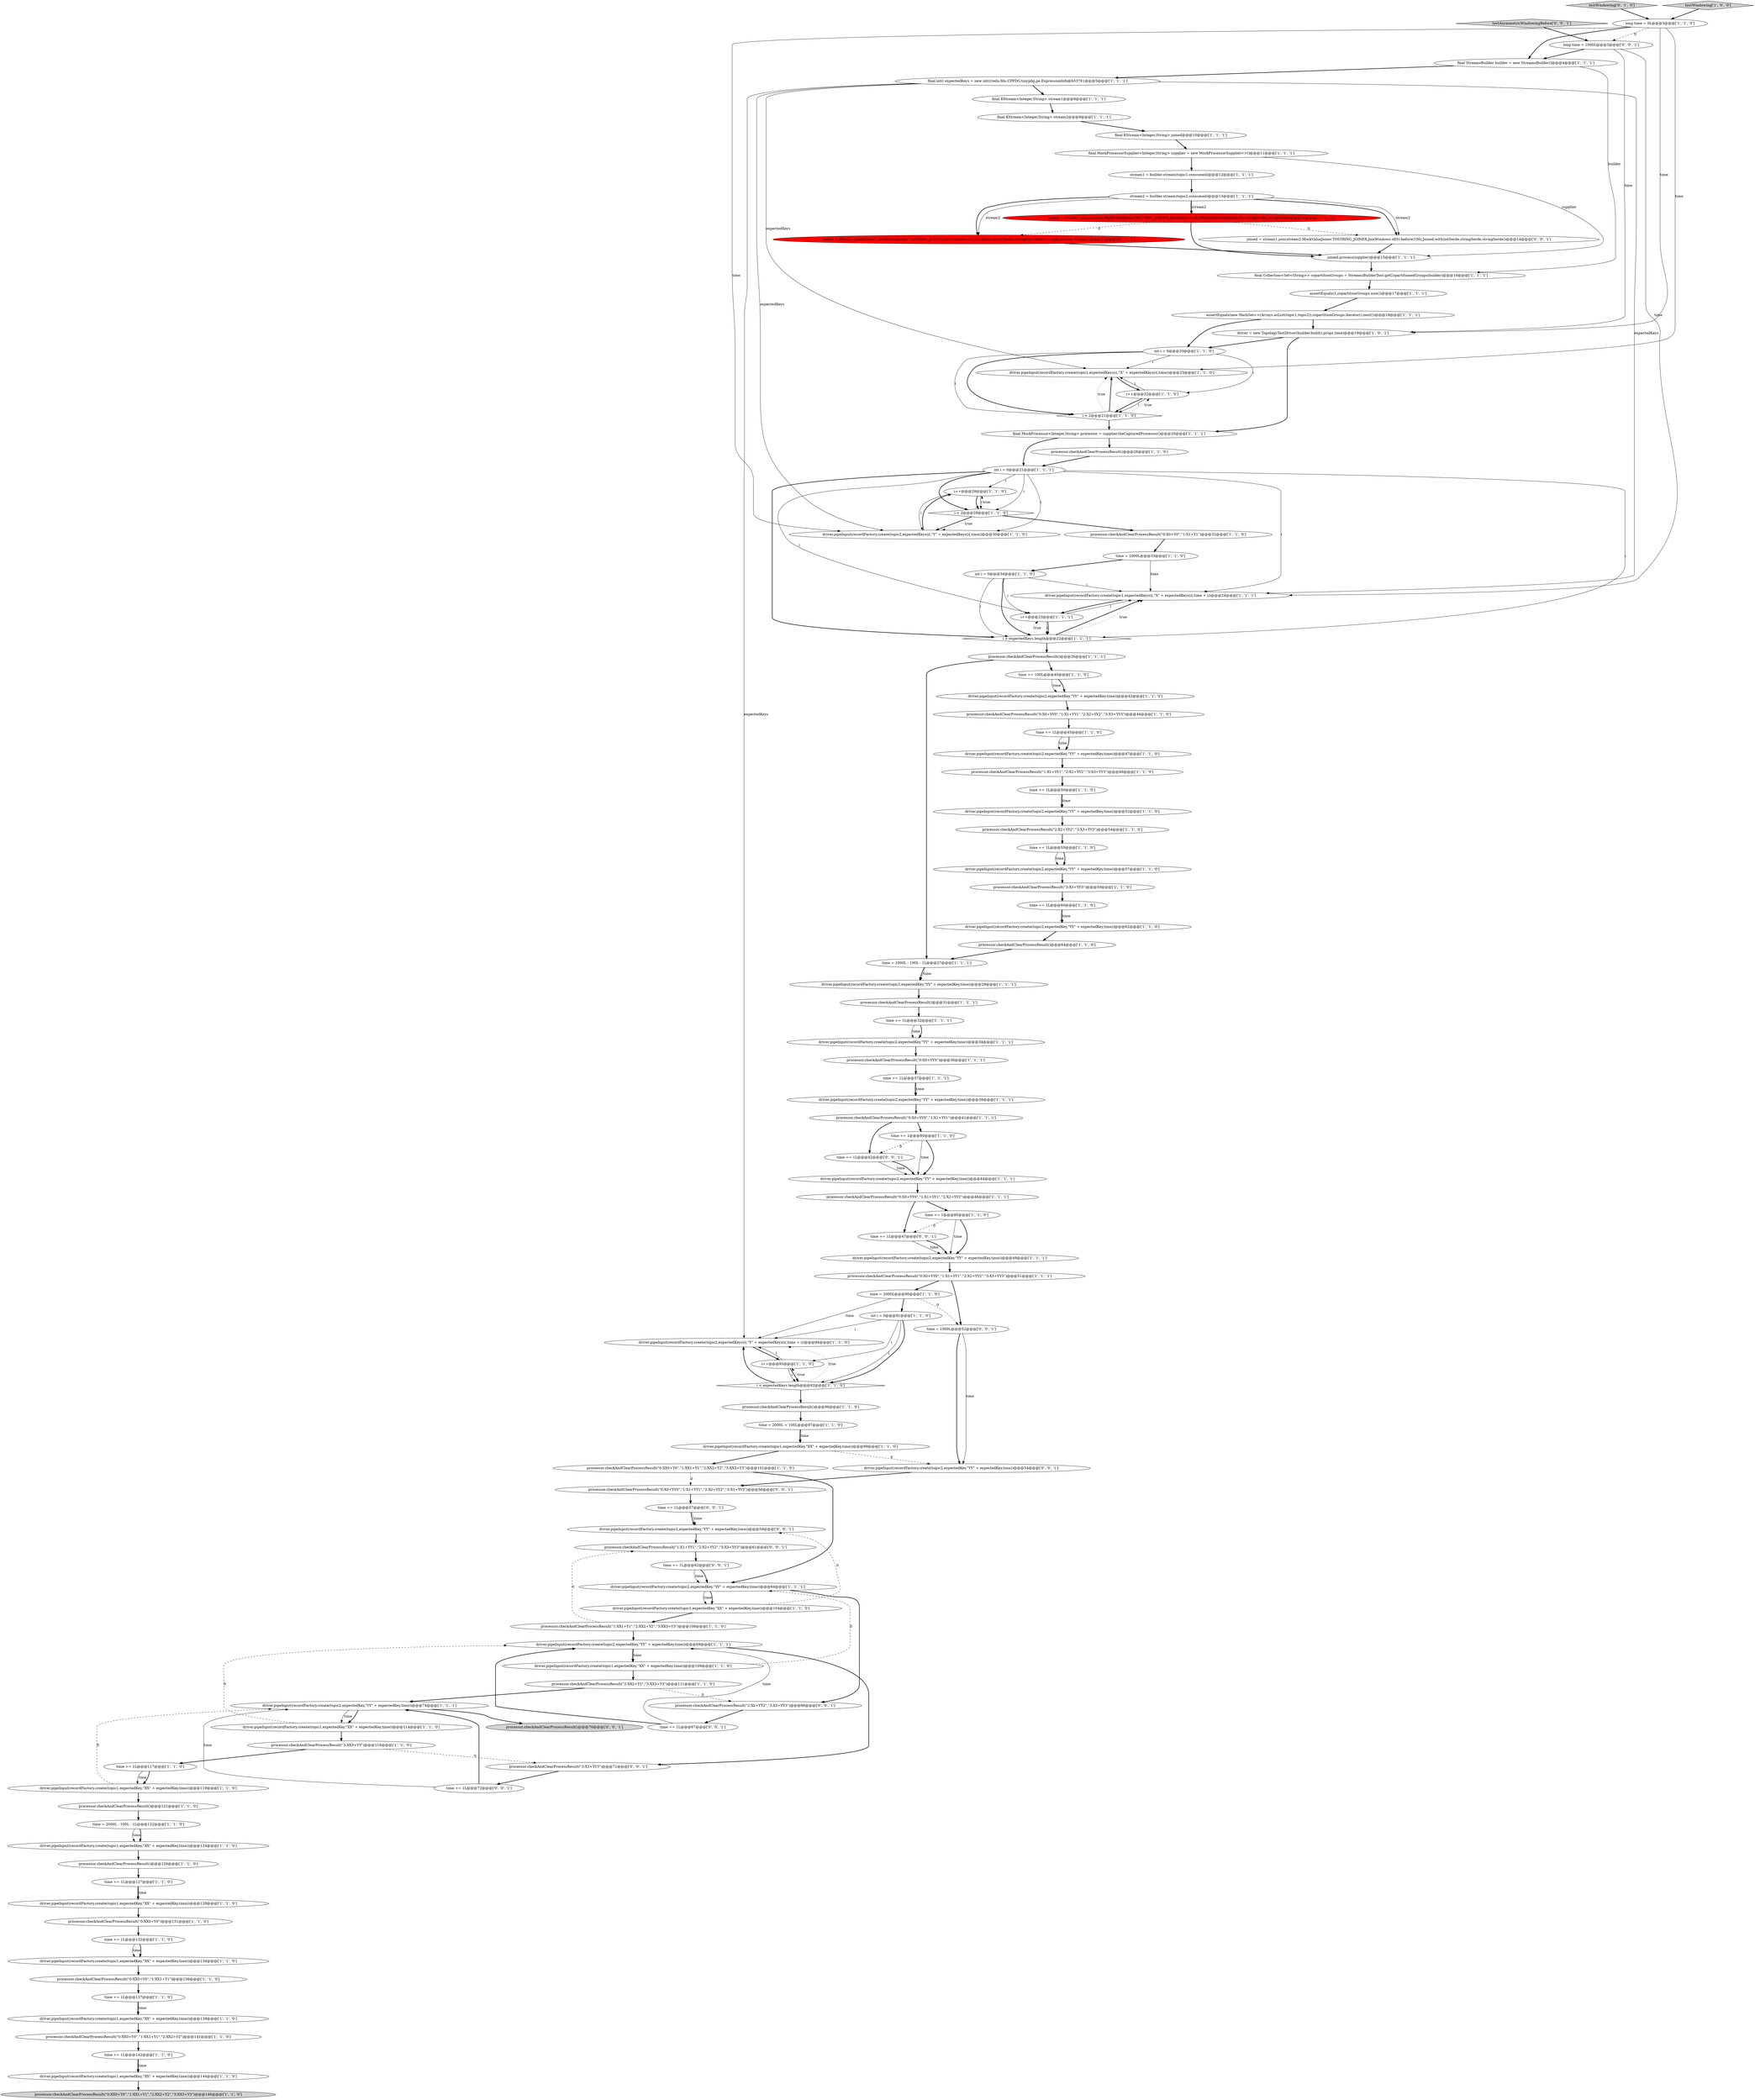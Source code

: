 digraph {
80 [style = filled, label = "final int(( expectedKeys = new int((((edu.fdu.CPPDG.tinypdg.pe.ExpressionInfo@b53761@@@5@@@['1', '1', '1']", fillcolor = white, shape = ellipse image = "AAA0AAABBB1BBB"];
103 [style = filled, label = "processor.checkAndClearProcessResult()@@@76@@@['0', '0', '1']", fillcolor = lightgray, shape = ellipse image = "AAA0AAABBB3BBB"];
57 [style = filled, label = "time += 1L@@@137@@@['1', '1', '0']", fillcolor = white, shape = ellipse image = "AAA0AAABBB1BBB"];
11 [style = filled, label = "time += 1L@@@127@@@['1', '1', '0']", fillcolor = white, shape = ellipse image = "AAA0AAABBB1BBB"];
83 [style = filled, label = "final KStream<Integer,String> stream2@@@9@@@['1', '1', '1']", fillcolor = white, shape = ellipse image = "AAA0AAABBB1BBB"];
17 [style = filled, label = "assertEquals(new HashSet<>(Arrays.asList(topic1,topic2)),copartitionGroups.iterator().next())@@@18@@@['1', '1', '1']", fillcolor = white, shape = ellipse image = "AAA0AAABBB1BBB"];
1 [style = filled, label = "processor.checkAndClearProcessResult(\"0:X0+YY0\",\"1:X1+YY1\",\"2:X2+YY2\")@@@46@@@['1', '1', '1']", fillcolor = white, shape = ellipse image = "AAA0AAABBB1BBB"];
65 [style = filled, label = "driver.pipeInput(recordFactory.create(topic1,expectedKey,\"XX\" + expectedKey,time))@@@124@@@['1', '1', '0']", fillcolor = white, shape = ellipse image = "AAA0AAABBB1BBB"];
88 [style = filled, label = "joined = stream1.join(stream2,MockValueJoiner.TOSTRING_JOINER,JoinWindows.of(100),Joined.with(intSerde,stringSerde,stringSerde))@@@14@@@['1', '0', '0']", fillcolor = red, shape = ellipse image = "AAA1AAABBB1BBB"];
73 [style = filled, label = "assertEquals(1,copartitionGroups.size())@@@17@@@['1', '1', '1']", fillcolor = white, shape = ellipse image = "AAA0AAABBB1BBB"];
85 [style = filled, label = "time += 1L@@@50@@@['1', '1', '0']", fillcolor = white, shape = ellipse image = "AAA0AAABBB1BBB"];
31 [style = filled, label = "final MockProcessor<Integer,String> processor = supplier.theCapturedProcessor()@@@20@@@['1', '1', '1']", fillcolor = white, shape = ellipse image = "AAA0AAABBB1BBB"];
93 [style = filled, label = "i++@@@29@@@['1', '1', '0']", fillcolor = white, shape = ellipse image = "AAA0AAABBB1BBB"];
25 [style = filled, label = "driver.pipeInput(recordFactory.create(topic1,expectedKey,\"XX\" + expectedKey,time))@@@144@@@['1', '1', '0']", fillcolor = white, shape = ellipse image = "AAA0AAABBB1BBB"];
72 [style = filled, label = "final KStream<Integer,String> joined@@@10@@@['1', '1', '1']", fillcolor = white, shape = ellipse image = "AAA0AAABBB1BBB"];
90 [style = filled, label = "processor.checkAndClearProcessResult(\"2:XX2+Y2\",\"3:XX3+Y3\")@@@111@@@['1', '1', '0']", fillcolor = white, shape = ellipse image = "AAA0AAABBB1BBB"];
23 [style = filled, label = "processor.checkAndClearProcessResult()@@@26@@@['1', '1', '0']", fillcolor = white, shape = ellipse image = "AAA0AAABBB1BBB"];
96 [style = filled, label = "driver.pipeInput(recordFactory.create(topic1,expectedKeys(i(,\"X\" + expectedKeys(i(,time + i))@@@24@@@['1', '1', '1']", fillcolor = white, shape = ellipse image = "AAA0AAABBB1BBB"];
100 [style = filled, label = "testWindowing['0', '1', '0']", fillcolor = lightgray, shape = diamond image = "AAA0AAABBB2BBB"];
92 [style = filled, label = "processor.checkAndClearProcessResult(\"0:X0+YY0\",\"1:X1+YY1\",\"2:X2+YY2\",\"3:X3+YY3\")@@@44@@@['1', '1', '0']", fillcolor = white, shape = ellipse image = "AAA0AAABBB1BBB"];
91 [style = filled, label = "driver.pipeInput(recordFactory.create(topic2,expectedKey,\"YY\" + expectedKey,time))@@@47@@@['1', '1', '0']", fillcolor = white, shape = ellipse image = "AAA0AAABBB1BBB"];
59 [style = filled, label = "time += 1L@@@132@@@['1', '1', '0']", fillcolor = white, shape = ellipse image = "AAA0AAABBB1BBB"];
94 [style = filled, label = "processor.checkAndClearProcessResult(\"0:X0+YY0\",\"1:X1+YY1\",\"2:X2+YY2\",\"3:X3+YY3\")@@@51@@@['1', '1', '1']", fillcolor = white, shape = ellipse image = "AAA0AAABBB1BBB"];
54 [style = filled, label = "final MockProcessorSupplier<Integer,String> supplier = new MockProcessorSupplier<>()@@@11@@@['1', '1', '1']", fillcolor = white, shape = ellipse image = "AAA0AAABBB1BBB"];
9 [style = filled, label = "time = 2000L + 100L@@@97@@@['1', '1', '0']", fillcolor = white, shape = ellipse image = "AAA0AAABBB1BBB"];
7 [style = filled, label = "driver.pipeInput(recordFactory.create(topic1,expectedKey,\"XX\" + expectedKey,time))@@@119@@@['1', '1', '0']", fillcolor = white, shape = ellipse image = "AAA0AAABBB1BBB"];
62 [style = filled, label = "driver.pipeInput(recordFactory.create(topic2,expectedKey,\"YY\" + expectedKey,time))@@@57@@@['1', '1', '0']", fillcolor = white, shape = ellipse image = "AAA0AAABBB1BBB"];
89 [style = filled, label = "processor.checkAndClearProcessResult()@@@64@@@['1', '1', '0']", fillcolor = white, shape = ellipse image = "AAA0AAABBB1BBB"];
5 [style = filled, label = "processor.checkAndClearProcessResult()@@@31@@@['1', '1', '1']", fillcolor = white, shape = ellipse image = "AAA0AAABBB1BBB"];
27 [style = filled, label = "joined.process(supplier)@@@15@@@['1', '1', '1']", fillcolor = white, shape = ellipse image = "AAA0AAABBB1BBB"];
28 [style = filled, label = "driver.pipeInput(recordFactory.create(topic1,expectedKey,\"XX\" + expectedKey,time))@@@104@@@['1', '1', '0']", fillcolor = white, shape = ellipse image = "AAA0AAABBB1BBB"];
53 [style = filled, label = "time += 100L@@@40@@@['1', '1', '0']", fillcolor = white, shape = ellipse image = "AAA0AAABBB1BBB"];
56 [style = filled, label = "i++@@@22@@@['1', '1', '0']", fillcolor = white, shape = ellipse image = "AAA0AAABBB1BBB"];
69 [style = filled, label = "driver.pipeInput(recordFactory.create(topic1,expectedKeys(i(,\"X\" + expectedKeys(i(,time))@@@23@@@['1', '1', '0']", fillcolor = white, shape = ellipse image = "AAA0AAABBB1BBB"];
78 [style = filled, label = "driver.pipeInput(recordFactory.create(topic1,expectedKey,\"XX\" + expectedKey,time))@@@99@@@['1', '1', '0']", fillcolor = white, shape = ellipse image = "AAA0AAABBB1BBB"];
20 [style = filled, label = "driver.pipeInput(recordFactory.create(topic2,expectedKey,\"YY\" + expectedKey,time))@@@52@@@['1', '1', '0']", fillcolor = white, shape = ellipse image = "AAA0AAABBB1BBB"];
112 [style = filled, label = "processor.checkAndClearProcessResult(\"1:X1+YY1\",\"2:X2+YY2\",\"3:X3+YY3\")@@@61@@@['0', '0', '1']", fillcolor = white, shape = ellipse image = "AAA0AAABBB3BBB"];
0 [style = filled, label = "processor.checkAndClearProcessResult(\"0:X0+YY0\")@@@36@@@['1', '1', '1']", fillcolor = white, shape = ellipse image = "AAA0AAABBB1BBB"];
105 [style = filled, label = "joined = stream1.join(stream2,MockValueJoiner.TOSTRING_JOINER,JoinWindows.of(0).before(100),Joined.with(intSerde,stringSerde,stringSerde))@@@14@@@['0', '0', '1']", fillcolor = white, shape = ellipse image = "AAA0AAABBB3BBB"];
115 [style = filled, label = "time += 1L@@@42@@@['0', '0', '1']", fillcolor = white, shape = ellipse image = "AAA0AAABBB3BBB"];
6 [style = filled, label = "driver.pipeInput(recordFactory.create(topic2,expectedKeys(i(,\"Y\" + expectedKeys(i(,time))@@@30@@@['1', '1', '0']", fillcolor = white, shape = ellipse image = "AAA0AAABBB1BBB"];
4 [style = filled, label = "time = 1000L - 100L - 1L@@@27@@@['1', '1', '1']", fillcolor = white, shape = ellipse image = "AAA0AAABBB1BBB"];
102 [style = filled, label = "time += 1L@@@72@@@['0', '0', '1']", fillcolor = white, shape = ellipse image = "AAA0AAABBB3BBB"];
97 [style = filled, label = "driver.pipeInput(recordFactory.create(topic2,expectedKey,\"YY\" + expectedKey,time))@@@69@@@['1', '1', '1']", fillcolor = white, shape = ellipse image = "AAA0AAABBB1BBB"];
87 [style = filled, label = "i < 2@@@28@@@['1', '1', '0']", fillcolor = white, shape = diamond image = "AAA0AAABBB1BBB"];
58 [style = filled, label = "i < expectedKeys.length@@@22@@@['1', '1', '1']", fillcolor = white, shape = diamond image = "AAA0AAABBB1BBB"];
52 [style = filled, label = "time += 1L@@@117@@@['1', '1', '0']", fillcolor = white, shape = ellipse image = "AAA0AAABBB1BBB"];
76 [style = filled, label = "time = 2000L - 100L - 1L@@@122@@@['1', '1', '0']", fillcolor = white, shape = ellipse image = "AAA0AAABBB1BBB"];
101 [style = filled, label = "time = 1000L@@@52@@@['0', '0', '1']", fillcolor = white, shape = ellipse image = "AAA0AAABBB3BBB"];
70 [style = filled, label = "driver.pipeInput(recordFactory.create(topic2,expectedKey,\"YY\" + expectedKey,time))@@@29@@@['1', '1', '1']", fillcolor = white, shape = ellipse image = "AAA0AAABBB1BBB"];
113 [style = filled, label = "processor.checkAndClearProcessResult(\"2:X2+YY2\",\"3:X3+YY3\")@@@66@@@['0', '0', '1']", fillcolor = white, shape = ellipse image = "AAA0AAABBB3BBB"];
18 [style = filled, label = "processor.checkAndClearProcessResult()@@@126@@@['1', '1', '0']", fillcolor = white, shape = ellipse image = "AAA0AAABBB1BBB"];
106 [style = filled, label = "processor.checkAndClearProcessResult(\"0:X0+YY0\",\"1:X1+YY1\",\"2:X2+YY2\",\"3:X3+YY3\")@@@56@@@['0', '0', '1']", fillcolor = white, shape = ellipse image = "AAA0AAABBB3BBB"];
63 [style = filled, label = "final StreamsBuilder builder = new StreamsBuilder()@@@4@@@['1', '1', '1']", fillcolor = white, shape = ellipse image = "AAA0AAABBB1BBB"];
77 [style = filled, label = "time += 1@@@80@@@['1', '1', '0']", fillcolor = white, shape = ellipse image = "AAA0AAABBB1BBB"];
36 [style = filled, label = "i < expectedKeys.length@@@92@@@['1', '1', '0']", fillcolor = white, shape = diamond image = "AAA0AAABBB1BBB"];
15 [style = filled, label = "stream1 = builder.stream(topic1,consumed)@@@12@@@['1', '1', '1']", fillcolor = white, shape = ellipse image = "AAA0AAABBB1BBB"];
75 [style = filled, label = "driver.pipeInput(recordFactory.create(topic2,expectedKey,\"YY\" + expectedKey,time))@@@74@@@['1', '1', '1']", fillcolor = white, shape = ellipse image = "AAA0AAABBB1BBB"];
86 [style = filled, label = "final KStream<Integer,String> stream1@@@8@@@['1', '1', '1']", fillcolor = white, shape = ellipse image = "AAA0AAABBB1BBB"];
29 [style = filled, label = "driver.pipeInput(recordFactory.create(topic2,expectedKey,\"YY\" + expectedKey,time))@@@49@@@['1', '1', '1']", fillcolor = white, shape = ellipse image = "AAA0AAABBB1BBB"];
66 [style = filled, label = "driver = new TopologyTestDriver(builder.build(),props,time)@@@19@@@['1', '0', '1']", fillcolor = white, shape = ellipse image = "AAA0AAABBB1BBB"];
8 [style = filled, label = "time += 1L@@@37@@@['1', '1', '1']", fillcolor = white, shape = ellipse image = "AAA0AAABBB1BBB"];
3 [style = filled, label = "time += 1L@@@60@@@['1', '1', '0']", fillcolor = white, shape = ellipse image = "AAA0AAABBB1BBB"];
111 [style = filled, label = "time += 1L@@@47@@@['0', '0', '1']", fillcolor = white, shape = ellipse image = "AAA0AAABBB3BBB"];
110 [style = filled, label = "time += 1L@@@57@@@['0', '0', '1']", fillcolor = white, shape = ellipse image = "AAA0AAABBB3BBB"];
117 [style = filled, label = "driver.pipeInput(recordFactory.create(topic2,expectedKey,\"YY\" + expectedKey,time))@@@54@@@['0', '0', '1']", fillcolor = white, shape = ellipse image = "AAA0AAABBB3BBB"];
22 [style = filled, label = "processor.checkAndClearProcessResult(\"0:XX0+Y0\",\"1:XX1+Y1\",\"2:XX2+Y2\",\"3:XX3+Y3\")@@@146@@@['1', '1', '0']", fillcolor = lightgray, shape = ellipse image = "AAA0AAABBB1BBB"];
47 [style = filled, label = "processor.checkAndClearProcessResult(\"3:XX3+Y3\")@@@116@@@['1', '1', '0']", fillcolor = white, shape = ellipse image = "AAA0AAABBB1BBB"];
24 [style = filled, label = "i++@@@23@@@['1', '1', '1']", fillcolor = white, shape = ellipse image = "AAA0AAABBB1BBB"];
55 [style = filled, label = "driver.pipeInput(recordFactory.create(topic2,expectedKey,\"YY\" + expectedKey,time))@@@64@@@['1', '1', '1']", fillcolor = white, shape = ellipse image = "AAA0AAABBB1BBB"];
61 [style = filled, label = "stream2 = builder.stream(topic2,consumed)@@@13@@@['1', '1', '1']", fillcolor = white, shape = ellipse image = "AAA0AAABBB1BBB"];
16 [style = filled, label = "processor.checkAndClearProcessResult(\"0:X0+Y0\",\"1:X1+Y1\")@@@32@@@['1', '1', '0']", fillcolor = white, shape = ellipse image = "AAA0AAABBB1BBB"];
26 [style = filled, label = "driver.pipeInput(recordFactory.create(topic2,expectedKeys(i(,\"Y\" + expectedKeys(i(,time + i))@@@94@@@['1', '1', '0']", fillcolor = white, shape = ellipse image = "AAA0AAABBB1BBB"];
19 [style = filled, label = "i++@@@93@@@['1', '1', '0']", fillcolor = white, shape = ellipse image = "AAA0AAABBB1BBB"];
41 [style = filled, label = "processor.checkAndClearProcessResult(\"0:XX0+Y0\",\"1:XX1+Y1\",\"2:XX2+Y2\")@@@141@@@['1', '1', '0']", fillcolor = white, shape = ellipse image = "AAA0AAABBB1BBB"];
21 [style = filled, label = "i < 2@@@21@@@['1', '1', '0']", fillcolor = white, shape = diamond image = "AAA0AAABBB1BBB"];
30 [style = filled, label = "time = 1000L@@@33@@@['1', '1', '0']", fillcolor = white, shape = ellipse image = "AAA0AAABBB1BBB"];
46 [style = filled, label = "processor.checkAndClearProcessResult(\"1:X1+YY1\",\"2:X2+YY2\",\"3:X3+YY3\")@@@49@@@['1', '1', '0']", fillcolor = white, shape = ellipse image = "AAA0AAABBB1BBB"];
64 [style = filled, label = "final Collection<Set<String>> copartitionGroups = StreamsBuilderTest.getCopartitionedGroups(builder)@@@16@@@['1', '1', '1']", fillcolor = white, shape = ellipse image = "AAA0AAABBB1BBB"];
32 [style = filled, label = "driver.pipeInput(recordFactory.create(topic1,expectedKey,\"XX\" + expectedKey,time))@@@139@@@['1', '1', '0']", fillcolor = white, shape = ellipse image = "AAA0AAABBB1BBB"];
67 [style = filled, label = "processor.checkAndClearProcessResult()@@@96@@@['1', '1', '0']", fillcolor = white, shape = ellipse image = "AAA0AAABBB1BBB"];
79 [style = filled, label = "driver.pipeInput(recordFactory.create(topic1,expectedKey,\"XX\" + expectedKey,time))@@@134@@@['1', '1', '0']", fillcolor = white, shape = ellipse image = "AAA0AAABBB1BBB"];
33 [style = filled, label = "time += 1L@@@32@@@['1', '1', '1']", fillcolor = white, shape = ellipse image = "AAA0AAABBB1BBB"];
82 [style = filled, label = "driver.pipeInput(recordFactory.create(topic2,expectedKey,\"YY\" + expectedKey,time))@@@44@@@['1', '1', '1']", fillcolor = white, shape = ellipse image = "AAA0AAABBB1BBB"];
42 [style = filled, label = "driver.pipeInput(recordFactory.create(topic1,expectedKey,\"XX\" + expectedKey,time))@@@109@@@['1', '1', '0']", fillcolor = white, shape = ellipse image = "AAA0AAABBB1BBB"];
34 [style = filled, label = "time = 2000L@@@90@@@['1', '1', '0']", fillcolor = white, shape = ellipse image = "AAA0AAABBB1BBB"];
14 [style = filled, label = "processor.checkAndClearProcessResult(\"2:X2+YY2\",\"3:X3+YY3\")@@@54@@@['1', '1', '0']", fillcolor = white, shape = ellipse image = "AAA0AAABBB1BBB"];
49 [style = filled, label = "processor.checkAndClearProcessResult(\"0:X0+YY0\",\"1:X1+YY1\")@@@41@@@['1', '1', '1']", fillcolor = white, shape = ellipse image = "AAA0AAABBB1BBB"];
38 [style = filled, label = "driver.pipeInput(recordFactory.create(topic2,expectedKey,\"YY\" + expectedKey,time))@@@42@@@['1', '1', '0']", fillcolor = white, shape = ellipse image = "AAA0AAABBB1BBB"];
74 [style = filled, label = "processor.checkAndClearProcessResult(\"0:XX0+Y0\",\"1:XX1+Y1\",\"2:XX2+Y2\",\"3:XX3+Y3\")@@@101@@@['1', '1', '0']", fillcolor = white, shape = ellipse image = "AAA0AAABBB1BBB"];
71 [style = filled, label = "time += 1L@@@142@@@['1', '1', '0']", fillcolor = white, shape = ellipse image = "AAA0AAABBB1BBB"];
107 [style = filled, label = "time += 1L@@@67@@@['0', '0', '1']", fillcolor = white, shape = ellipse image = "AAA0AAABBB3BBB"];
114 [style = filled, label = "processor.checkAndClearProcessResult(\"3:X3+YY3\")@@@71@@@['0', '0', '1']", fillcolor = white, shape = ellipse image = "AAA0AAABBB3BBB"];
12 [style = filled, label = "long time = 0L@@@3@@@['1', '1', '0']", fillcolor = white, shape = ellipse image = "AAA0AAABBB1BBB"];
98 [style = filled, label = "processor.checkAndClearProcessResult(\"0:XX0+Y0\")@@@131@@@['1', '1', '0']", fillcolor = white, shape = ellipse image = "AAA0AAABBB1BBB"];
45 [style = filled, label = "processor.checkAndClearProcessResult()@@@26@@@['1', '1', '1']", fillcolor = white, shape = ellipse image = "AAA0AAABBB1BBB"];
2 [style = filled, label = "int i = 0@@@20@@@['1', '1', '0']", fillcolor = white, shape = ellipse image = "AAA0AAABBB1BBB"];
13 [style = filled, label = "processor.checkAndClearProcessResult(\"3:X3+YY3\")@@@59@@@['1', '1', '0']", fillcolor = white, shape = ellipse image = "AAA0AAABBB1BBB"];
81 [style = filled, label = "driver.pipeInput(recordFactory.create(topic1,expectedKey,\"XX\" + expectedKey,time))@@@129@@@['1', '1', '0']", fillcolor = white, shape = ellipse image = "AAA0AAABBB1BBB"];
44 [style = filled, label = "processor.checkAndClearProcessResult(\"0:XX0+Y0\",\"1:XX1+Y1\")@@@136@@@['1', '1', '0']", fillcolor = white, shape = ellipse image = "AAA0AAABBB1BBB"];
84 [style = filled, label = "driver.pipeInput(recordFactory.create(topic2,expectedKey,\"YY\" + expectedKey,time))@@@34@@@['1', '1', '1']", fillcolor = white, shape = ellipse image = "AAA0AAABBB1BBB"];
43 [style = filled, label = "time += 1@@@85@@@['1', '1', '0']", fillcolor = white, shape = ellipse image = "AAA0AAABBB1BBB"];
116 [style = filled, label = "driver.pipeInput(recordFactory.create(topic2,expectedKey,\"YY\" + expectedKey,time))@@@59@@@['0', '0', '1']", fillcolor = white, shape = ellipse image = "AAA0AAABBB3BBB"];
99 [style = filled, label = "joined = stream1.join(stream2,MockValueJoiner.TOSTRING_JOINER,JoinWindows.of(100),Joined.with(Serdes.Integer(),Serdes.String(),Serdes.String()))@@@14@@@['0', '1', '0']", fillcolor = red, shape = ellipse image = "AAA1AAABBB2BBB"];
50 [style = filled, label = "processor.checkAndClearProcessResult()@@@121@@@['1', '1', '0']", fillcolor = white, shape = ellipse image = "AAA0AAABBB1BBB"];
51 [style = filled, label = "processor.checkAndClearProcessResult(\"1:XX1+Y1\",\"2:XX2+Y2\",\"3:XX3+Y3\")@@@106@@@['1', '1', '0']", fillcolor = white, shape = ellipse image = "AAA0AAABBB1BBB"];
35 [style = filled, label = "driver.pipeInput(recordFactory.create(topic2,expectedKey,\"YY\" + expectedKey,time))@@@39@@@['1', '1', '1']", fillcolor = white, shape = ellipse image = "AAA0AAABBB1BBB"];
109 [style = filled, label = "time += 1L@@@62@@@['0', '0', '1']", fillcolor = white, shape = ellipse image = "AAA0AAABBB3BBB"];
40 [style = filled, label = "testWindowing['1', '0', '0']", fillcolor = lightgray, shape = diamond image = "AAA0AAABBB1BBB"];
10 [style = filled, label = "time += 1L@@@45@@@['1', '1', '0']", fillcolor = white, shape = ellipse image = "AAA0AAABBB1BBB"];
95 [style = filled, label = "int i = 0@@@21@@@['1', '1', '1']", fillcolor = white, shape = ellipse image = "AAA0AAABBB1BBB"];
104 [style = filled, label = "long time = 1000L@@@3@@@['0', '0', '1']", fillcolor = white, shape = ellipse image = "AAA0AAABBB3BBB"];
39 [style = filled, label = "time += 1L@@@55@@@['1', '1', '0']", fillcolor = white, shape = ellipse image = "AAA0AAABBB1BBB"];
37 [style = filled, label = "int i = 0@@@34@@@['1', '1', '0']", fillcolor = white, shape = ellipse image = "AAA0AAABBB1BBB"];
60 [style = filled, label = "int i = 0@@@91@@@['1', '1', '0']", fillcolor = white, shape = ellipse image = "AAA0AAABBB1BBB"];
68 [style = filled, label = "driver.pipeInput(recordFactory.create(topic1,expectedKey,\"XX\" + expectedKey,time))@@@114@@@['1', '1', '0']", fillcolor = white, shape = ellipse image = "AAA0AAABBB1BBB"];
108 [style = filled, label = "testAsymmetricWindowingBefore['0', '0', '1']", fillcolor = lightgray, shape = diamond image = "AAA0AAABBB3BBB"];
48 [style = filled, label = "driver.pipeInput(recordFactory.create(topic2,expectedKey,\"YY\" + expectedKey,time))@@@62@@@['1', '1', '0']", fillcolor = white, shape = ellipse image = "AAA0AAABBB1BBB"];
96->24 [style = bold, label=""];
62->13 [style = bold, label=""];
39->62 [style = bold, label=""];
71->25 [style = bold, label=""];
101->117 [style = bold, label=""];
71->25 [style = solid, label="time"];
90->113 [style = dashed, label="0"];
51->97 [style = bold, label=""];
95->58 [style = solid, label="i"];
25->22 [style = bold, label=""];
15->61 [style = bold, label=""];
95->58 [style = bold, label=""];
97->42 [style = solid, label="time"];
24->58 [style = bold, label=""];
95->6 [style = solid, label="i"];
106->110 [style = bold, label=""];
60->36 [style = solid, label="i"];
19->36 [style = bold, label=""];
55->113 [style = bold, label=""];
37->58 [style = solid, label="i"];
6->93 [style = bold, label=""];
59->79 [style = solid, label="time"];
95->24 [style = solid, label="i"];
64->73 [style = bold, label=""];
37->96 [style = solid, label="i"];
67->9 [style = bold, label=""];
52->7 [style = solid, label="time"];
21->56 [style = dotted, label="true"];
65->18 [style = bold, label=""];
21->31 [style = bold, label=""];
61->88 [style = solid, label="stream2"];
1->111 [style = bold, label=""];
42->90 [style = bold, label=""];
9->78 [style = bold, label=""];
95->87 [style = solid, label="i"];
0->8 [style = bold, label=""];
97->42 [style = bold, label=""];
66->31 [style = bold, label=""];
75->68 [style = bold, label=""];
43->29 [style = bold, label=""];
107->97 [style = solid, label="time"];
36->67 [style = bold, label=""];
49->115 [style = bold, label=""];
111->29 [style = solid, label="time"];
58->24 [style = dotted, label="true"];
53->38 [style = bold, label=""];
30->96 [style = solid, label="time"];
102->75 [style = solid, label="time"];
113->107 [style = bold, label=""];
94->34 [style = bold, label=""];
56->69 [style = solid, label="i"];
80->69 [style = solid, label="expectedKeys"];
2->21 [style = solid, label="i"];
53->38 [style = solid, label="time"];
82->1 [style = bold, label=""];
5->33 [style = bold, label=""];
94->101 [style = bold, label=""];
37->58 [style = bold, label=""];
76->65 [style = solid, label="time"];
51->112 [style = dashed, label="0"];
61->99 [style = solid, label="stream2"];
85->20 [style = solid, label="time"];
18->11 [style = bold, label=""];
80->86 [style = bold, label=""];
12->63 [style = bold, label=""];
78->117 [style = dashed, label="0"];
73->17 [style = bold, label=""];
47->114 [style = dashed, label="0"];
20->14 [style = bold, label=""];
33->84 [style = bold, label=""];
48->89 [style = bold, label=""];
42->55 [style = dashed, label="0"];
117->106 [style = bold, label=""];
12->104 [style = dashed, label="0"];
112->109 [style = bold, label=""];
21->69 [style = dotted, label="true"];
57->32 [style = bold, label=""];
75->103 [style = bold, label=""];
80->96 [style = solid, label="expectedKeys"];
17->66 [style = bold, label=""];
66->2 [style = bold, label=""];
17->2 [style = bold, label=""];
70->5 [style = bold, label=""];
43->29 [style = solid, label="time"];
2->21 [style = bold, label=""];
56->21 [style = bold, label=""];
49->77 [style = bold, label=""];
19->36 [style = solid, label="i"];
100->12 [style = bold, label=""];
115->82 [style = solid, label="time"];
95->87 [style = bold, label=""];
81->98 [style = bold, label=""];
27->64 [style = bold, label=""];
84->0 [style = bold, label=""];
41->71 [style = bold, label=""];
52->7 [style = bold, label=""];
105->27 [style = bold, label=""];
12->69 [style = solid, label="time"];
2->69 [style = solid, label="i"];
3->48 [style = solid, label="time"];
101->117 [style = solid, label="time"];
14->39 [style = bold, label=""];
75->68 [style = solid, label="time"];
114->102 [style = bold, label=""];
56->21 [style = solid, label="i"];
93->6 [style = solid, label="i"];
7->50 [style = bold, label=""];
58->96 [style = bold, label=""];
98->59 [style = bold, label=""];
44->57 [style = bold, label=""];
104->66 [style = solid, label="time"];
89->4 [style = bold, label=""];
88->105 [style = dashed, label="0"];
2->56 [style = solid, label="i"];
39->62 [style = solid, label="time"];
110->116 [style = bold, label=""];
8->35 [style = solid, label="time"];
78->74 [style = bold, label=""];
31->95 [style = bold, label=""];
88->27 [style = bold, label=""];
28->116 [style = dashed, label="0"];
63->64 [style = solid, label="builder"];
37->24 [style = solid, label="i"];
35->49 [style = bold, label=""];
61->88 [style = bold, label=""];
45->53 [style = bold, label=""];
104->96 [style = solid, label="time"];
33->84 [style = solid, label="time"];
68->97 [style = dashed, label="0"];
54->15 [style = bold, label=""];
77->82 [style = bold, label=""];
26->19 [style = bold, label=""];
87->6 [style = bold, label=""];
104->63 [style = bold, label=""];
86->83 [style = bold, label=""];
8->35 [style = bold, label=""];
36->19 [style = dotted, label="true"];
9->78 [style = solid, label="time"];
92->10 [style = bold, label=""];
69->56 [style = bold, label=""];
60->26 [style = solid, label="i"];
40->12 [style = bold, label=""];
34->26 [style = solid, label="time"];
109->55 [style = bold, label=""];
57->32 [style = solid, label="time"];
80->26 [style = solid, label="expectedKeys"];
16->30 [style = bold, label=""];
60->36 [style = bold, label=""];
83->72 [style = bold, label=""];
12->66 [style = solid, label="time"];
32->41 [style = bold, label=""];
23->95 [style = bold, label=""];
63->80 [style = bold, label=""];
47->52 [style = bold, label=""];
10->91 [style = bold, label=""];
58->96 [style = dotted, label="true"];
4->70 [style = solid, label="time"];
38->92 [style = bold, label=""];
80->6 [style = solid, label="expectedKeys"];
36->26 [style = dotted, label="true"];
74->106 [style = dashed, label="0"];
59->79 [style = bold, label=""];
4->70 [style = bold, label=""];
24->96 [style = solid, label="i"];
95->93 [style = solid, label="i"];
110->116 [style = solid, label="time"];
31->23 [style = bold, label=""];
61->105 [style = bold, label=""];
46->85 [style = bold, label=""];
7->75 [style = dashed, label="0"];
74->55 [style = bold, label=""];
61->105 [style = solid, label="stream2"];
109->55 [style = solid, label="time"];
1->43 [style = bold, label=""];
43->111 [style = dashed, label="0"];
34->101 [style = dashed, label="0"];
61->99 [style = bold, label=""];
24->58 [style = solid, label="i"];
55->28 [style = solid, label="time"];
12->6 [style = solid, label="time"];
72->54 [style = bold, label=""];
36->26 [style = bold, label=""];
30->37 [style = bold, label=""];
50->76 [style = bold, label=""];
28->51 [style = bold, label=""];
87->6 [style = dotted, label="true"];
85->20 [style = bold, label=""];
21->69 [style = bold, label=""];
19->26 [style = solid, label="i"];
88->99 [style = dashed, label="0"];
87->93 [style = dotted, label="true"];
93->87 [style = bold, label=""];
95->96 [style = solid, label="i"];
45->4 [style = bold, label=""];
54->27 [style = solid, label="supplier"];
115->82 [style = bold, label=""];
60->19 [style = solid, label="i"];
91->46 [style = bold, label=""];
34->60 [style = bold, label=""];
90->75 [style = bold, label=""];
99->27 [style = bold, label=""];
77->82 [style = solid, label="time"];
3->48 [style = bold, label=""];
87->16 [style = bold, label=""];
111->29 [style = bold, label=""];
10->91 [style = solid, label="time"];
13->3 [style = bold, label=""];
116->112 [style = bold, label=""];
107->97 [style = bold, label=""];
77->115 [style = dashed, label="0"];
58->45 [style = bold, label=""];
29->94 [style = bold, label=""];
76->65 [style = bold, label=""];
68->47 [style = bold, label=""];
102->75 [style = bold, label=""];
11->81 [style = bold, label=""];
79->44 [style = bold, label=""];
93->87 [style = solid, label="i"];
11->81 [style = solid, label="time"];
97->114 [style = bold, label=""];
108->104 [style = bold, label=""];
55->28 [style = bold, label=""];
}
